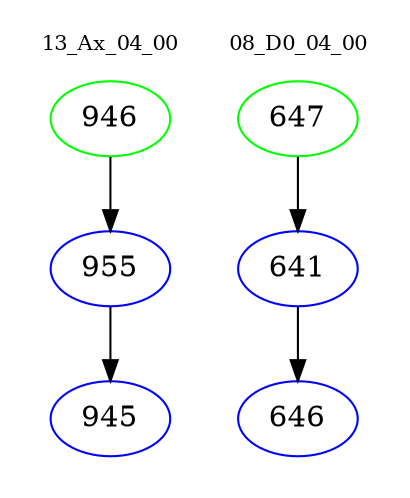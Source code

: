 digraph{
subgraph cluster_0 {
color = white
label = "13_Ax_04_00";
fontsize=10;
T0_946 [label="946", color="green"]
T0_946 -> T0_955 [color="black"]
T0_955 [label="955", color="blue"]
T0_955 -> T0_945 [color="black"]
T0_945 [label="945", color="blue"]
}
subgraph cluster_1 {
color = white
label = "08_D0_04_00";
fontsize=10;
T1_647 [label="647", color="green"]
T1_647 -> T1_641 [color="black"]
T1_641 [label="641", color="blue"]
T1_641 -> T1_646 [color="black"]
T1_646 [label="646", color="blue"]
}
}
